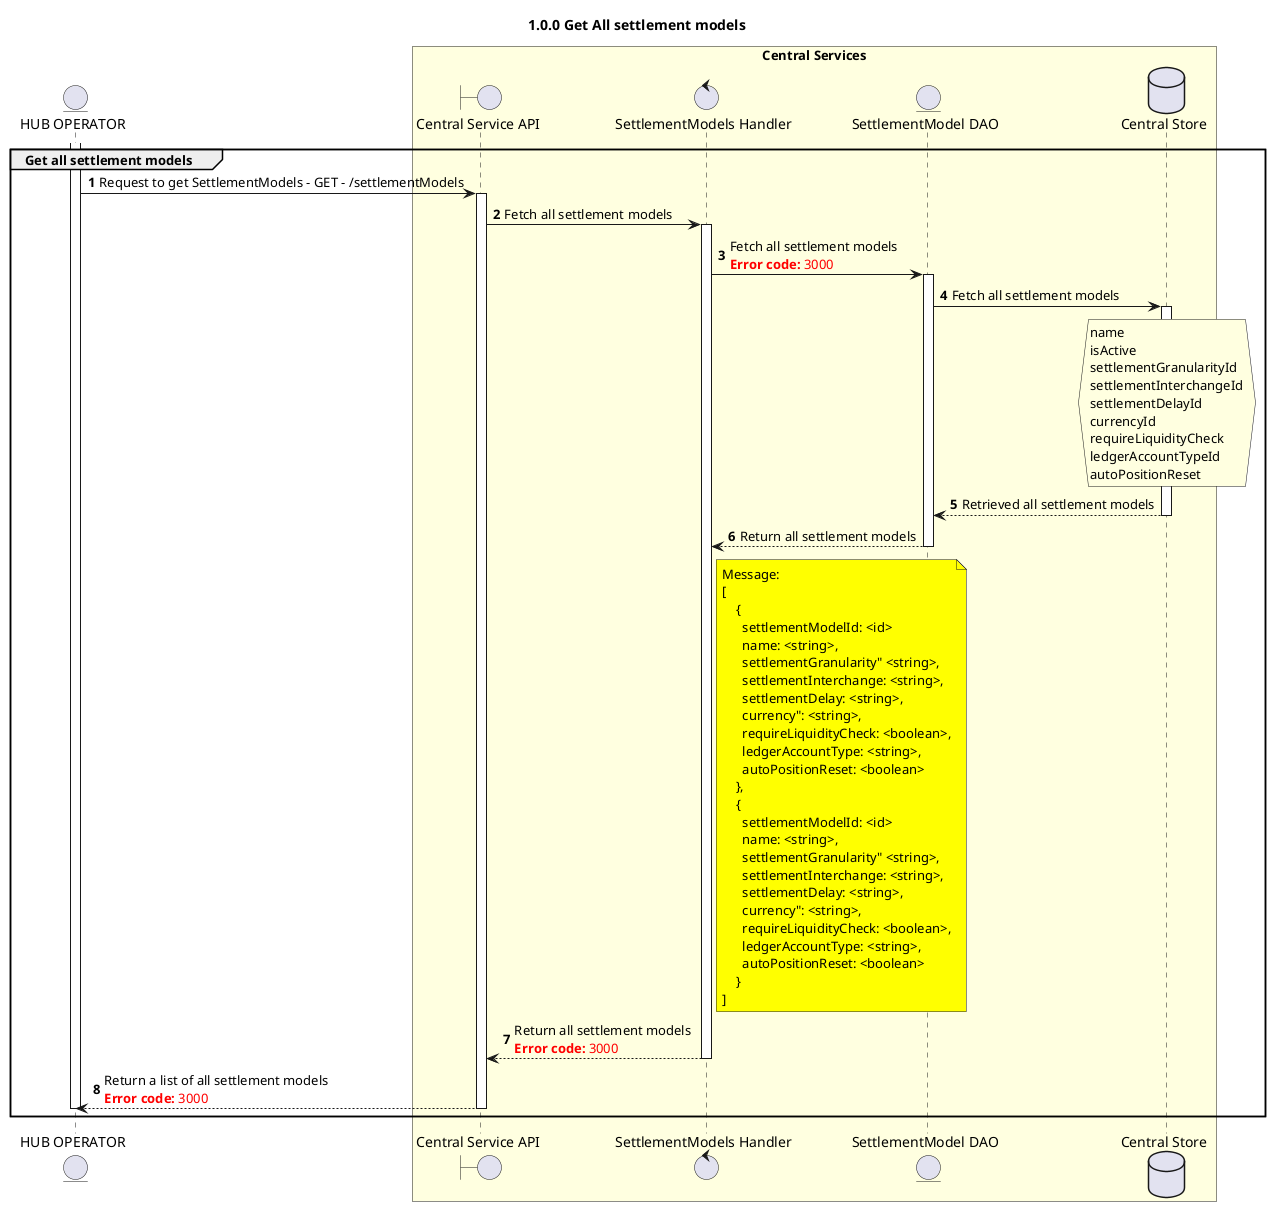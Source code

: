 /'*****
 License
 --------------
 Copyright © 2017 Bill & Melinda Gates Foundation
 The Mojaloop files are made available by the Bill & Melinda Gates Foundation under the Apache License, Version 2.0 (the "License") and you may not use these files except in compliance with the License. You may obtain a copy of the License at
 http://www.apache.org/licenses/LICENSE-2.0
 Unless required by applicable law or agreed to in writing, the Mojaloop files are distributed on an "AS IS" BASIS, WITHOUT WARRANTIES OR CONDITIONS OF ANY KIND, either express or implied. See the License for the specific language governing permissions and limitations under the License.
 Contributors
 --------------
 This is the official list of the Mojaloop project contributors for this file.
 Names of the original copyright holders (individuals or organizations)
 should be listed with a '*' in the first column. People who have
 contributed from an organization can be listed under the organization
 that actually holds the copyright for their contributions (see the
 Gates Foundation organization for an example). Those individuals should have
 their names indented and be marked with a '-'. Email address can be added
 optionally within square brackets <email>.
 * Gates Foundation
 - Name Surname <name.surname@gatesfoundation.com>

 * Lazola Lucas <lazola.lucas@modusbox.com>
 --------------
 ******'/

@startuml
' declate title
title 1.0.0 Get All settlement models

autonumber


' Actor Keys:
' boundary - APIs/Interfaces, etc
' collections - Kafka Topics
' control - Kafka Consumers
' entity - Database Access Objects
' database - Database Persistance Store

' declare actors
entity "HUB OPERATOR" as OPERATOR
boundary "Central Service API" as CSAPI
control "SettlementModels Handler" as SETTLEMENTMODELS_HANDLER
entity "Central Service API" as CSAPI
entity "SettlementModel DAO" as SETTLEMENTMODELS_DAO
database "Central Store" as DB

box "Central Services" #LightYellow
participant CSAPI
participant SETTLEMENTMODELS_HANDLER
participant SETTLEMENTMODELS_DAO
participant DB
end box

' start flow

activate OPERATOR
group Get all settlement models
    OPERATOR -> CSAPI: Request to get SettlementModels - GET - /settlementModels

    activate CSAPI
    CSAPI -> SETTLEMENTMODELS_HANDLER: Fetch all settlement models
    activate SETTLEMENTMODELS_HANDLER
        SETTLEMENTMODELS_HANDLER ->SETTLEMENTMODELS_DAO: Fetch all settlement models \n<color #FF0000><b>Error code:</b> 3000</color>
        activate SETTLEMENTMODELS_DAO
        SETTLEMENTMODELS_DAO ->DB: Fetch all settlement models

        activate DB
        hnote over DB #lightyellow
                name
                isActive
                settlementGranularityId
                settlementInterchangeId
                settlementDelayId
                currencyId
                requireLiquidityCheck
                ledgerAccountTypeId
                autoPositionReset
        end note
        DB --> SETTLEMENTMODELS_DAO: Retrieved all settlement models
        deactivate DB
        SETTLEMENTMODELS_DAO -->SETTLEMENTMODELS_HANDLER: Return all settlement models
        deactivate SETTLEMENTMODELS_DAO
        note right of SETTLEMENTMODELS_HANDLER #yellow
                Message:
                [   
                    {
                      settlementModelId: <id>
                      name: <string>,
                      settlementGranularity" <string>,
                      settlementInterchange: <string>,
                      settlementDelay: <string>,
                      currency": <string>,
                      requireLiquidityCheck: <boolean>,
                      ledgerAccountType: <string>,
                      autoPositionReset: <boolean>
                    },
                    {
                      settlementModelId: <id>
                      name: <string>,
                      settlementGranularity" <string>,
                      settlementInterchange: <string>,
                      settlementDelay: <string>,
                      currency": <string>,
                      requireLiquidityCheck: <boolean>,
                      ledgerAccountType: <string>,
                      autoPositionReset: <boolean>
                    }
                ]
        end note
        SETTLEMENTMODELS_HANDLER -->CSAPI: Return all settlement models \n<color #FF0000><b>Error code:</b> 3000</color>
        deactivate SETTLEMENTMODELS_HANDLER
        CSAPI -->OPERATOR: Return a list of all settlement models \n<color #FF0000><b>Error code:</b> 3000</color>

    deactivate CSAPI
    deactivate OPERATOR
end

@enduml
